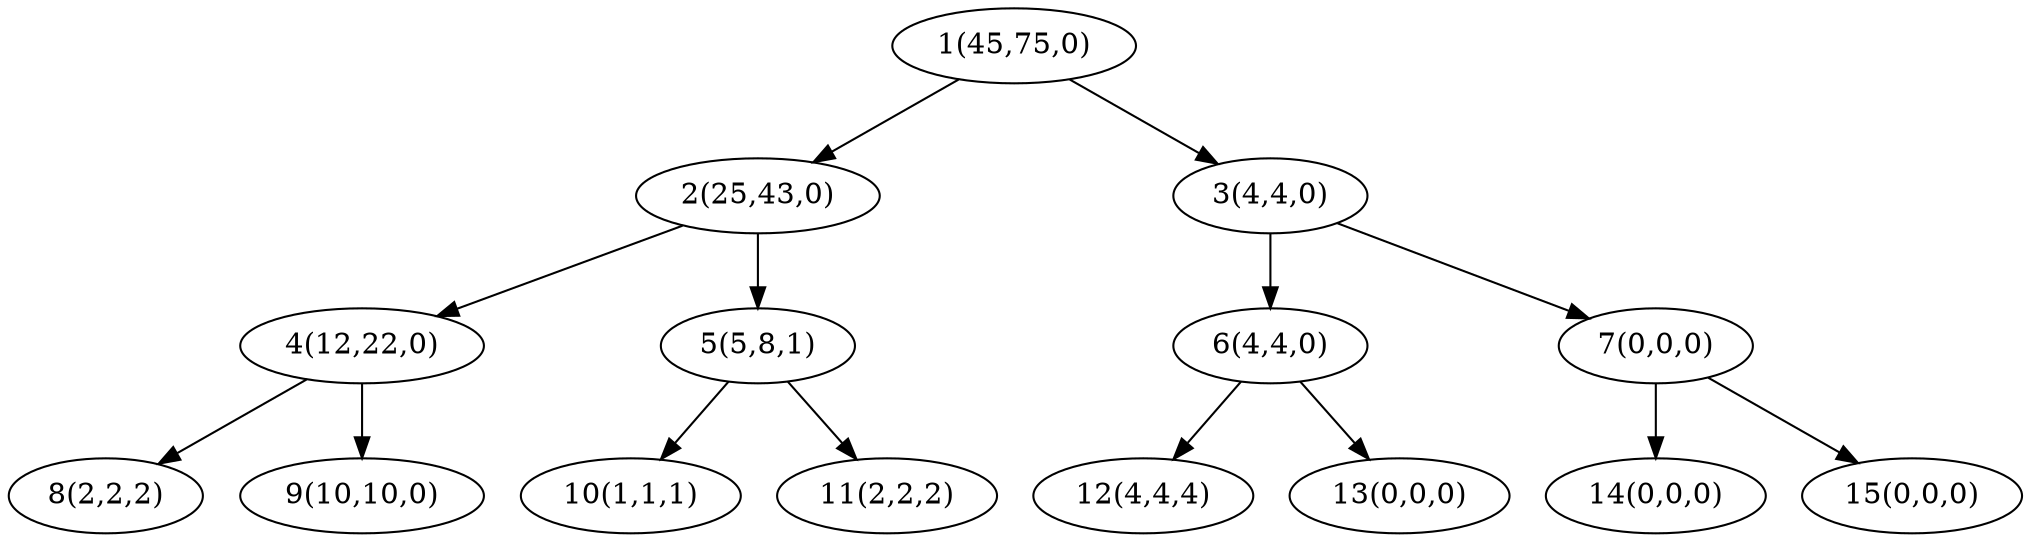 digraph g {
	graph [bb="0,0,805.63,252"];
	node [label="\N"];
	"1(45,75,0)"	 [height=0.5,
		pos="402.11,234",
		width=1.3041];
	"2(25,43,0)"	 [height=0.5,
		pos="299.11,162",
		width=1.3041];
	"1(45,75,0)" -> "2(25,43,0)"	 [pos="e,322.01,178.01 379.5,218.2 365.11,208.14 346.27,194.97 330.45,183.91"];
	"3(4,4,0)"	 [height=0.5,
		pos="505.11,162",
		width=1.0585];
	"1(45,75,0)" -> "3(4,4,0)"	 [pos="e,483.61,177.03 424.71,218.2 439.5,207.86 458.99,194.24 475.08,182.99"];
	"4(12,22,0)"	 [height=0.5,
		pos="141.11,90",
		width=1.3041];
	"2(25,43,0)" -> "4(12,22,0)"	 [pos="e,171.48,103.84 268.64,148.12 243.61,136.71 207.98,120.47 180.73,108.06"];
	"5(5,8,1)"	 [height=0.5,
		pos="299.11,90",
		width=1.0585];
	"2(25,43,0)" -> "5(5,8,1)"	 [pos="e,299.11,108.41 299.11,143.83 299.11,136.13 299.11,126.97 299.11,118.42"];
	"6(4,4,0)"	 [height=0.5,
		pos="505.11,90",
		width=1.0585];
	"3(4,4,0)" -> "6(4,4,0)"	 [pos="e,505.11,108.41 505.11,143.83 505.11,136.13 505.11,126.97 505.11,118.42"];
	"7(0,0,0)"	 [height=0.5,
		pos="660.11,90",
		width=1.0585];
	"3(4,4,0)" -> "7(0,0,0)"	 [pos="e,632.76,102.7 532.46,149.29 557.73,137.56 595.45,120.03 623.35,107.08"];
	"8(2,2,2)"	 [height=0.5,
		pos="38.105,18",
		width=1.0585];
	"4(12,22,0)" -> "8(2,2,2)"	 [pos="e,59.6,33.025 118.5,74.199 103.71,63.861 84.221,50.236 68.135,38.991"];
	"9(10,10,0)"	 [height=0.5,
		pos="141.11,18",
		width=1.3041];
	"4(12,22,0)" -> "9(10,10,0)"	 [pos="e,141.11,36.413 141.11,71.831 141.11,64.131 141.11,54.974 141.11,46.417"];
	"10(1,1,1)"	 [height=0.5,
		pos="248.11,18",
		width=1.1813];
	"5(5,8,1)" -> "10(1,1,1)"	 [pos="e,260.34,35.269 286.76,72.571 280.62,63.904 273.08,53.259 266.3,43.68"];
	"11(2,2,2)"	 [height=0.5,
		pos="351.11,18",
		width=1.1723];
	"5(5,8,1)" -> "11(2,2,2)"	 [pos="e,338.51,35.441 311.43,72.937 317.75,64.189 325.57,53.354 332.6,43.626"];
	"12(4,4,4)"	 [height=0.5,
		pos="454.11,18",
		width=1.1813];
	"6(4,4,0)" -> "12(4,4,4)"	 [pos="e,466.34,35.269 492.76,72.571 486.62,63.904 479.08,53.259 472.3,43.68"];
	"13(0,0,0)"	 [height=0.5,
		pos="557.11,18",
		width=1.1813];
	"6(4,4,0)" -> "13(0,0,0)"	 [pos="e,544.51,35.441 517.43,72.937 523.75,64.189 531.57,53.354 538.6,43.626"];
	"14(0,0,0)"	 [height=0.5,
		pos="660.11,18",
		width=1.1813];
	"7(0,0,0)" -> "14(0,0,0)"	 [pos="e,660.11,36.413 660.11,71.831 660.11,64.131 660.11,54.974 660.11,46.417"];
	"15(0,0,0)"	 [height=0.5,
		pos="763.11,18",
		width=1.1813];
	"7(0,0,0)" -> "15(0,0,0)"	 [pos="e,740.72,33.647 681.45,75.082 696.2,64.769 716.05,50.894 732.48,39.405"];
}
